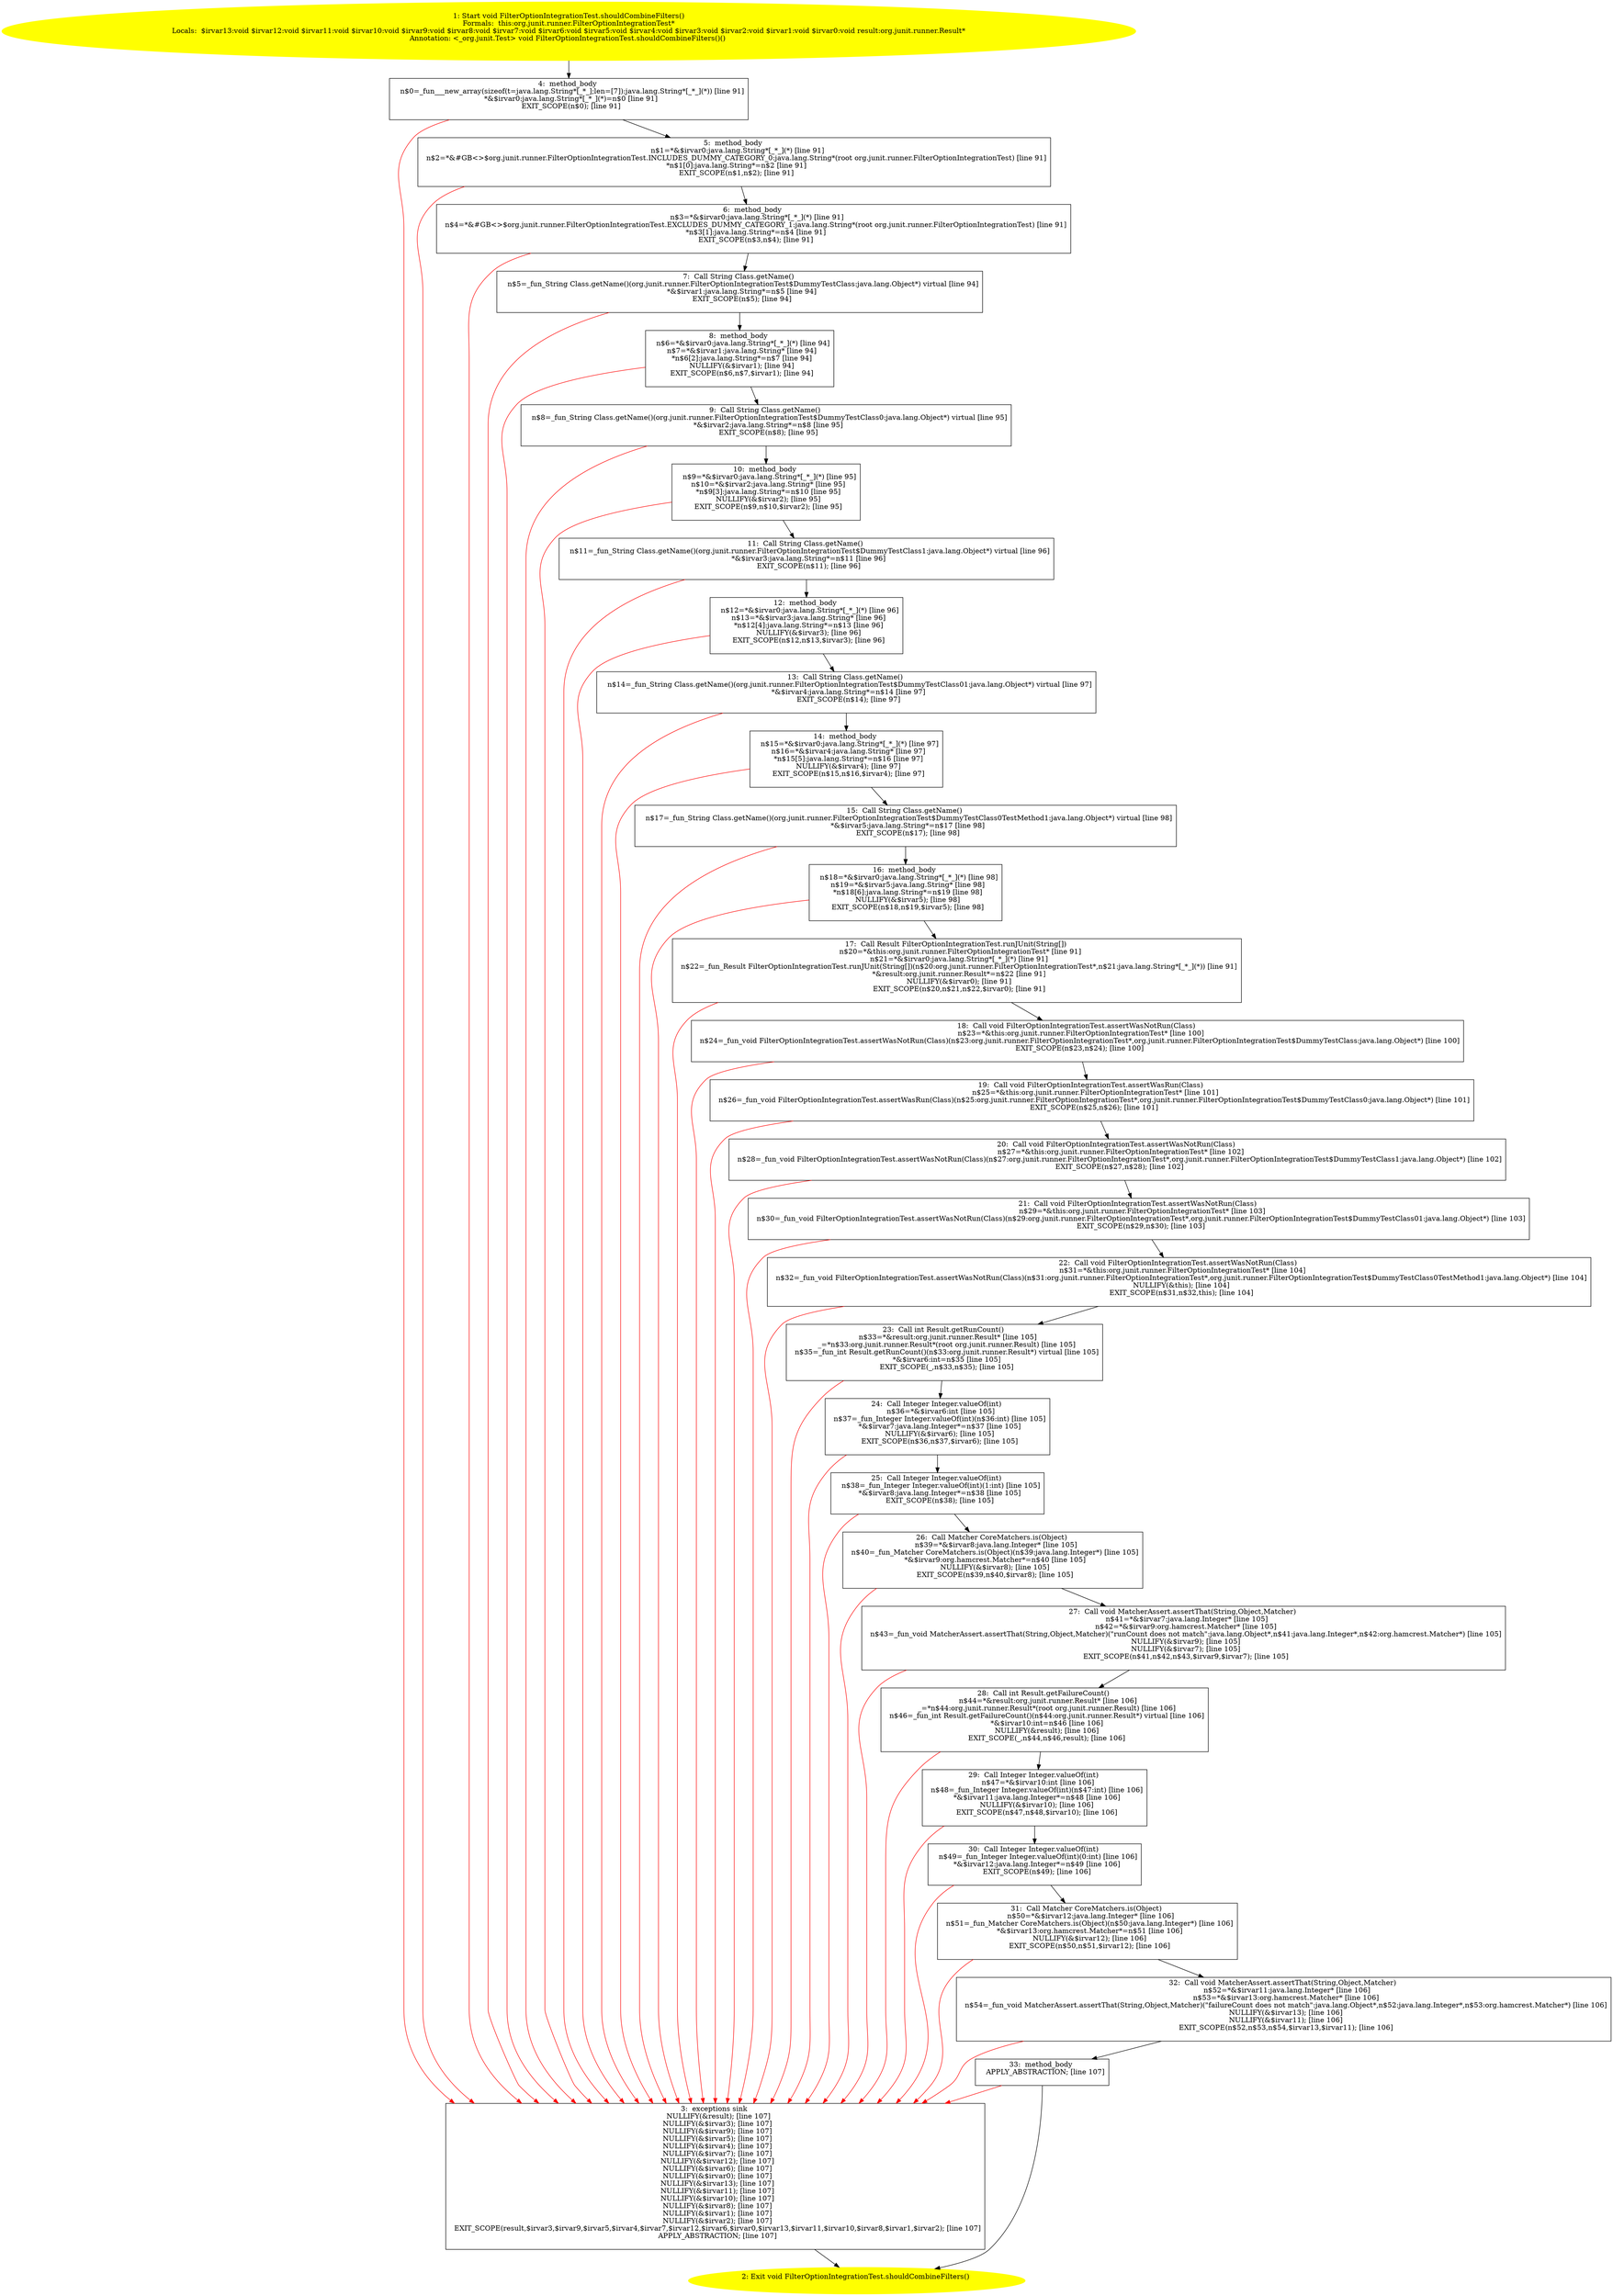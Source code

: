 /* @generated */
digraph cfg {
"org.junit.runner.FilterOptionIntegrationTest.shouldCombineFilters():void.c311aca944e5b444bef8ca5c9eb15876_1" [label="1: Start void FilterOptionIntegrationTest.shouldCombineFilters()\nFormals:  this:org.junit.runner.FilterOptionIntegrationTest*\nLocals:  $irvar13:void $irvar12:void $irvar11:void $irvar10:void $irvar9:void $irvar8:void $irvar7:void $irvar6:void $irvar5:void $irvar4:void $irvar3:void $irvar2:void $irvar1:void $irvar0:void result:org.junit.runner.Result*\nAnnotation: <_org.junit.Test> void FilterOptionIntegrationTest.shouldCombineFilters()() \n  " color=yellow style=filled]
	

	 "org.junit.runner.FilterOptionIntegrationTest.shouldCombineFilters():void.c311aca944e5b444bef8ca5c9eb15876_1" -> "org.junit.runner.FilterOptionIntegrationTest.shouldCombineFilters():void.c311aca944e5b444bef8ca5c9eb15876_4" ;
"org.junit.runner.FilterOptionIntegrationTest.shouldCombineFilters():void.c311aca944e5b444bef8ca5c9eb15876_2" [label="2: Exit void FilterOptionIntegrationTest.shouldCombineFilters() \n  " color=yellow style=filled]
	

"org.junit.runner.FilterOptionIntegrationTest.shouldCombineFilters():void.c311aca944e5b444bef8ca5c9eb15876_3" [label="3:  exceptions sink \n   NULLIFY(&result); [line 107]\n  NULLIFY(&$irvar3); [line 107]\n  NULLIFY(&$irvar9); [line 107]\n  NULLIFY(&$irvar5); [line 107]\n  NULLIFY(&$irvar4); [line 107]\n  NULLIFY(&$irvar7); [line 107]\n  NULLIFY(&$irvar12); [line 107]\n  NULLIFY(&$irvar6); [line 107]\n  NULLIFY(&$irvar0); [line 107]\n  NULLIFY(&$irvar13); [line 107]\n  NULLIFY(&$irvar11); [line 107]\n  NULLIFY(&$irvar10); [line 107]\n  NULLIFY(&$irvar8); [line 107]\n  NULLIFY(&$irvar1); [line 107]\n  NULLIFY(&$irvar2); [line 107]\n  EXIT_SCOPE(result,$irvar3,$irvar9,$irvar5,$irvar4,$irvar7,$irvar12,$irvar6,$irvar0,$irvar13,$irvar11,$irvar10,$irvar8,$irvar1,$irvar2); [line 107]\n  APPLY_ABSTRACTION; [line 107]\n " shape="box"]
	

	 "org.junit.runner.FilterOptionIntegrationTest.shouldCombineFilters():void.c311aca944e5b444bef8ca5c9eb15876_3" -> "org.junit.runner.FilterOptionIntegrationTest.shouldCombineFilters():void.c311aca944e5b444bef8ca5c9eb15876_2" ;
"org.junit.runner.FilterOptionIntegrationTest.shouldCombineFilters():void.c311aca944e5b444bef8ca5c9eb15876_4" [label="4:  method_body \n   n$0=_fun___new_array(sizeof(t=java.lang.String*[_*_];len=[7]):java.lang.String*[_*_](*)) [line 91]\n  *&$irvar0:java.lang.String*[_*_](*)=n$0 [line 91]\n  EXIT_SCOPE(n$0); [line 91]\n " shape="box"]
	

	 "org.junit.runner.FilterOptionIntegrationTest.shouldCombineFilters():void.c311aca944e5b444bef8ca5c9eb15876_4" -> "org.junit.runner.FilterOptionIntegrationTest.shouldCombineFilters():void.c311aca944e5b444bef8ca5c9eb15876_5" ;
	 "org.junit.runner.FilterOptionIntegrationTest.shouldCombineFilters():void.c311aca944e5b444bef8ca5c9eb15876_4" -> "org.junit.runner.FilterOptionIntegrationTest.shouldCombineFilters():void.c311aca944e5b444bef8ca5c9eb15876_3" [color="red" ];
"org.junit.runner.FilterOptionIntegrationTest.shouldCombineFilters():void.c311aca944e5b444bef8ca5c9eb15876_5" [label="5:  method_body \n   n$1=*&$irvar0:java.lang.String*[_*_](*) [line 91]\n  n$2=*&#GB<>$org.junit.runner.FilterOptionIntegrationTest.INCLUDES_DUMMY_CATEGORY_0:java.lang.String*(root org.junit.runner.FilterOptionIntegrationTest) [line 91]\n  *n$1[0]:java.lang.String*=n$2 [line 91]\n  EXIT_SCOPE(n$1,n$2); [line 91]\n " shape="box"]
	

	 "org.junit.runner.FilterOptionIntegrationTest.shouldCombineFilters():void.c311aca944e5b444bef8ca5c9eb15876_5" -> "org.junit.runner.FilterOptionIntegrationTest.shouldCombineFilters():void.c311aca944e5b444bef8ca5c9eb15876_6" ;
	 "org.junit.runner.FilterOptionIntegrationTest.shouldCombineFilters():void.c311aca944e5b444bef8ca5c9eb15876_5" -> "org.junit.runner.FilterOptionIntegrationTest.shouldCombineFilters():void.c311aca944e5b444bef8ca5c9eb15876_3" [color="red" ];
"org.junit.runner.FilterOptionIntegrationTest.shouldCombineFilters():void.c311aca944e5b444bef8ca5c9eb15876_6" [label="6:  method_body \n   n$3=*&$irvar0:java.lang.String*[_*_](*) [line 91]\n  n$4=*&#GB<>$org.junit.runner.FilterOptionIntegrationTest.EXCLUDES_DUMMY_CATEGORY_1:java.lang.String*(root org.junit.runner.FilterOptionIntegrationTest) [line 91]\n  *n$3[1]:java.lang.String*=n$4 [line 91]\n  EXIT_SCOPE(n$3,n$4); [line 91]\n " shape="box"]
	

	 "org.junit.runner.FilterOptionIntegrationTest.shouldCombineFilters():void.c311aca944e5b444bef8ca5c9eb15876_6" -> "org.junit.runner.FilterOptionIntegrationTest.shouldCombineFilters():void.c311aca944e5b444bef8ca5c9eb15876_7" ;
	 "org.junit.runner.FilterOptionIntegrationTest.shouldCombineFilters():void.c311aca944e5b444bef8ca5c9eb15876_6" -> "org.junit.runner.FilterOptionIntegrationTest.shouldCombineFilters():void.c311aca944e5b444bef8ca5c9eb15876_3" [color="red" ];
"org.junit.runner.FilterOptionIntegrationTest.shouldCombineFilters():void.c311aca944e5b444bef8ca5c9eb15876_7" [label="7:  Call String Class.getName() \n   n$5=_fun_String Class.getName()(org.junit.runner.FilterOptionIntegrationTest$DummyTestClass:java.lang.Object*) virtual [line 94]\n  *&$irvar1:java.lang.String*=n$5 [line 94]\n  EXIT_SCOPE(n$5); [line 94]\n " shape="box"]
	

	 "org.junit.runner.FilterOptionIntegrationTest.shouldCombineFilters():void.c311aca944e5b444bef8ca5c9eb15876_7" -> "org.junit.runner.FilterOptionIntegrationTest.shouldCombineFilters():void.c311aca944e5b444bef8ca5c9eb15876_8" ;
	 "org.junit.runner.FilterOptionIntegrationTest.shouldCombineFilters():void.c311aca944e5b444bef8ca5c9eb15876_7" -> "org.junit.runner.FilterOptionIntegrationTest.shouldCombineFilters():void.c311aca944e5b444bef8ca5c9eb15876_3" [color="red" ];
"org.junit.runner.FilterOptionIntegrationTest.shouldCombineFilters():void.c311aca944e5b444bef8ca5c9eb15876_8" [label="8:  method_body \n   n$6=*&$irvar0:java.lang.String*[_*_](*) [line 94]\n  n$7=*&$irvar1:java.lang.String* [line 94]\n  *n$6[2]:java.lang.String*=n$7 [line 94]\n  NULLIFY(&$irvar1); [line 94]\n  EXIT_SCOPE(n$6,n$7,$irvar1); [line 94]\n " shape="box"]
	

	 "org.junit.runner.FilterOptionIntegrationTest.shouldCombineFilters():void.c311aca944e5b444bef8ca5c9eb15876_8" -> "org.junit.runner.FilterOptionIntegrationTest.shouldCombineFilters():void.c311aca944e5b444bef8ca5c9eb15876_9" ;
	 "org.junit.runner.FilterOptionIntegrationTest.shouldCombineFilters():void.c311aca944e5b444bef8ca5c9eb15876_8" -> "org.junit.runner.FilterOptionIntegrationTest.shouldCombineFilters():void.c311aca944e5b444bef8ca5c9eb15876_3" [color="red" ];
"org.junit.runner.FilterOptionIntegrationTest.shouldCombineFilters():void.c311aca944e5b444bef8ca5c9eb15876_9" [label="9:  Call String Class.getName() \n   n$8=_fun_String Class.getName()(org.junit.runner.FilterOptionIntegrationTest$DummyTestClass0:java.lang.Object*) virtual [line 95]\n  *&$irvar2:java.lang.String*=n$8 [line 95]\n  EXIT_SCOPE(n$8); [line 95]\n " shape="box"]
	

	 "org.junit.runner.FilterOptionIntegrationTest.shouldCombineFilters():void.c311aca944e5b444bef8ca5c9eb15876_9" -> "org.junit.runner.FilterOptionIntegrationTest.shouldCombineFilters():void.c311aca944e5b444bef8ca5c9eb15876_10" ;
	 "org.junit.runner.FilterOptionIntegrationTest.shouldCombineFilters():void.c311aca944e5b444bef8ca5c9eb15876_9" -> "org.junit.runner.FilterOptionIntegrationTest.shouldCombineFilters():void.c311aca944e5b444bef8ca5c9eb15876_3" [color="red" ];
"org.junit.runner.FilterOptionIntegrationTest.shouldCombineFilters():void.c311aca944e5b444bef8ca5c9eb15876_10" [label="10:  method_body \n   n$9=*&$irvar0:java.lang.String*[_*_](*) [line 95]\n  n$10=*&$irvar2:java.lang.String* [line 95]\n  *n$9[3]:java.lang.String*=n$10 [line 95]\n  NULLIFY(&$irvar2); [line 95]\n  EXIT_SCOPE(n$9,n$10,$irvar2); [line 95]\n " shape="box"]
	

	 "org.junit.runner.FilterOptionIntegrationTest.shouldCombineFilters():void.c311aca944e5b444bef8ca5c9eb15876_10" -> "org.junit.runner.FilterOptionIntegrationTest.shouldCombineFilters():void.c311aca944e5b444bef8ca5c9eb15876_11" ;
	 "org.junit.runner.FilterOptionIntegrationTest.shouldCombineFilters():void.c311aca944e5b444bef8ca5c9eb15876_10" -> "org.junit.runner.FilterOptionIntegrationTest.shouldCombineFilters():void.c311aca944e5b444bef8ca5c9eb15876_3" [color="red" ];
"org.junit.runner.FilterOptionIntegrationTest.shouldCombineFilters():void.c311aca944e5b444bef8ca5c9eb15876_11" [label="11:  Call String Class.getName() \n   n$11=_fun_String Class.getName()(org.junit.runner.FilterOptionIntegrationTest$DummyTestClass1:java.lang.Object*) virtual [line 96]\n  *&$irvar3:java.lang.String*=n$11 [line 96]\n  EXIT_SCOPE(n$11); [line 96]\n " shape="box"]
	

	 "org.junit.runner.FilterOptionIntegrationTest.shouldCombineFilters():void.c311aca944e5b444bef8ca5c9eb15876_11" -> "org.junit.runner.FilterOptionIntegrationTest.shouldCombineFilters():void.c311aca944e5b444bef8ca5c9eb15876_12" ;
	 "org.junit.runner.FilterOptionIntegrationTest.shouldCombineFilters():void.c311aca944e5b444bef8ca5c9eb15876_11" -> "org.junit.runner.FilterOptionIntegrationTest.shouldCombineFilters():void.c311aca944e5b444bef8ca5c9eb15876_3" [color="red" ];
"org.junit.runner.FilterOptionIntegrationTest.shouldCombineFilters():void.c311aca944e5b444bef8ca5c9eb15876_12" [label="12:  method_body \n   n$12=*&$irvar0:java.lang.String*[_*_](*) [line 96]\n  n$13=*&$irvar3:java.lang.String* [line 96]\n  *n$12[4]:java.lang.String*=n$13 [line 96]\n  NULLIFY(&$irvar3); [line 96]\n  EXIT_SCOPE(n$12,n$13,$irvar3); [line 96]\n " shape="box"]
	

	 "org.junit.runner.FilterOptionIntegrationTest.shouldCombineFilters():void.c311aca944e5b444bef8ca5c9eb15876_12" -> "org.junit.runner.FilterOptionIntegrationTest.shouldCombineFilters():void.c311aca944e5b444bef8ca5c9eb15876_13" ;
	 "org.junit.runner.FilterOptionIntegrationTest.shouldCombineFilters():void.c311aca944e5b444bef8ca5c9eb15876_12" -> "org.junit.runner.FilterOptionIntegrationTest.shouldCombineFilters():void.c311aca944e5b444bef8ca5c9eb15876_3" [color="red" ];
"org.junit.runner.FilterOptionIntegrationTest.shouldCombineFilters():void.c311aca944e5b444bef8ca5c9eb15876_13" [label="13:  Call String Class.getName() \n   n$14=_fun_String Class.getName()(org.junit.runner.FilterOptionIntegrationTest$DummyTestClass01:java.lang.Object*) virtual [line 97]\n  *&$irvar4:java.lang.String*=n$14 [line 97]\n  EXIT_SCOPE(n$14); [line 97]\n " shape="box"]
	

	 "org.junit.runner.FilterOptionIntegrationTest.shouldCombineFilters():void.c311aca944e5b444bef8ca5c9eb15876_13" -> "org.junit.runner.FilterOptionIntegrationTest.shouldCombineFilters():void.c311aca944e5b444bef8ca5c9eb15876_14" ;
	 "org.junit.runner.FilterOptionIntegrationTest.shouldCombineFilters():void.c311aca944e5b444bef8ca5c9eb15876_13" -> "org.junit.runner.FilterOptionIntegrationTest.shouldCombineFilters():void.c311aca944e5b444bef8ca5c9eb15876_3" [color="red" ];
"org.junit.runner.FilterOptionIntegrationTest.shouldCombineFilters():void.c311aca944e5b444bef8ca5c9eb15876_14" [label="14:  method_body \n   n$15=*&$irvar0:java.lang.String*[_*_](*) [line 97]\n  n$16=*&$irvar4:java.lang.String* [line 97]\n  *n$15[5]:java.lang.String*=n$16 [line 97]\n  NULLIFY(&$irvar4); [line 97]\n  EXIT_SCOPE(n$15,n$16,$irvar4); [line 97]\n " shape="box"]
	

	 "org.junit.runner.FilterOptionIntegrationTest.shouldCombineFilters():void.c311aca944e5b444bef8ca5c9eb15876_14" -> "org.junit.runner.FilterOptionIntegrationTest.shouldCombineFilters():void.c311aca944e5b444bef8ca5c9eb15876_15" ;
	 "org.junit.runner.FilterOptionIntegrationTest.shouldCombineFilters():void.c311aca944e5b444bef8ca5c9eb15876_14" -> "org.junit.runner.FilterOptionIntegrationTest.shouldCombineFilters():void.c311aca944e5b444bef8ca5c9eb15876_3" [color="red" ];
"org.junit.runner.FilterOptionIntegrationTest.shouldCombineFilters():void.c311aca944e5b444bef8ca5c9eb15876_15" [label="15:  Call String Class.getName() \n   n$17=_fun_String Class.getName()(org.junit.runner.FilterOptionIntegrationTest$DummyTestClass0TestMethod1:java.lang.Object*) virtual [line 98]\n  *&$irvar5:java.lang.String*=n$17 [line 98]\n  EXIT_SCOPE(n$17); [line 98]\n " shape="box"]
	

	 "org.junit.runner.FilterOptionIntegrationTest.shouldCombineFilters():void.c311aca944e5b444bef8ca5c9eb15876_15" -> "org.junit.runner.FilterOptionIntegrationTest.shouldCombineFilters():void.c311aca944e5b444bef8ca5c9eb15876_16" ;
	 "org.junit.runner.FilterOptionIntegrationTest.shouldCombineFilters():void.c311aca944e5b444bef8ca5c9eb15876_15" -> "org.junit.runner.FilterOptionIntegrationTest.shouldCombineFilters():void.c311aca944e5b444bef8ca5c9eb15876_3" [color="red" ];
"org.junit.runner.FilterOptionIntegrationTest.shouldCombineFilters():void.c311aca944e5b444bef8ca5c9eb15876_16" [label="16:  method_body \n   n$18=*&$irvar0:java.lang.String*[_*_](*) [line 98]\n  n$19=*&$irvar5:java.lang.String* [line 98]\n  *n$18[6]:java.lang.String*=n$19 [line 98]\n  NULLIFY(&$irvar5); [line 98]\n  EXIT_SCOPE(n$18,n$19,$irvar5); [line 98]\n " shape="box"]
	

	 "org.junit.runner.FilterOptionIntegrationTest.shouldCombineFilters():void.c311aca944e5b444bef8ca5c9eb15876_16" -> "org.junit.runner.FilterOptionIntegrationTest.shouldCombineFilters():void.c311aca944e5b444bef8ca5c9eb15876_17" ;
	 "org.junit.runner.FilterOptionIntegrationTest.shouldCombineFilters():void.c311aca944e5b444bef8ca5c9eb15876_16" -> "org.junit.runner.FilterOptionIntegrationTest.shouldCombineFilters():void.c311aca944e5b444bef8ca5c9eb15876_3" [color="red" ];
"org.junit.runner.FilterOptionIntegrationTest.shouldCombineFilters():void.c311aca944e5b444bef8ca5c9eb15876_17" [label="17:  Call Result FilterOptionIntegrationTest.runJUnit(String[]) \n   n$20=*&this:org.junit.runner.FilterOptionIntegrationTest* [line 91]\n  n$21=*&$irvar0:java.lang.String*[_*_](*) [line 91]\n  n$22=_fun_Result FilterOptionIntegrationTest.runJUnit(String[])(n$20:org.junit.runner.FilterOptionIntegrationTest*,n$21:java.lang.String*[_*_](*)) [line 91]\n  *&result:org.junit.runner.Result*=n$22 [line 91]\n  NULLIFY(&$irvar0); [line 91]\n  EXIT_SCOPE(n$20,n$21,n$22,$irvar0); [line 91]\n " shape="box"]
	

	 "org.junit.runner.FilterOptionIntegrationTest.shouldCombineFilters():void.c311aca944e5b444bef8ca5c9eb15876_17" -> "org.junit.runner.FilterOptionIntegrationTest.shouldCombineFilters():void.c311aca944e5b444bef8ca5c9eb15876_18" ;
	 "org.junit.runner.FilterOptionIntegrationTest.shouldCombineFilters():void.c311aca944e5b444bef8ca5c9eb15876_17" -> "org.junit.runner.FilterOptionIntegrationTest.shouldCombineFilters():void.c311aca944e5b444bef8ca5c9eb15876_3" [color="red" ];
"org.junit.runner.FilterOptionIntegrationTest.shouldCombineFilters():void.c311aca944e5b444bef8ca5c9eb15876_18" [label="18:  Call void FilterOptionIntegrationTest.assertWasNotRun(Class) \n   n$23=*&this:org.junit.runner.FilterOptionIntegrationTest* [line 100]\n  n$24=_fun_void FilterOptionIntegrationTest.assertWasNotRun(Class)(n$23:org.junit.runner.FilterOptionIntegrationTest*,org.junit.runner.FilterOptionIntegrationTest$DummyTestClass:java.lang.Object*) [line 100]\n  EXIT_SCOPE(n$23,n$24); [line 100]\n " shape="box"]
	

	 "org.junit.runner.FilterOptionIntegrationTest.shouldCombineFilters():void.c311aca944e5b444bef8ca5c9eb15876_18" -> "org.junit.runner.FilterOptionIntegrationTest.shouldCombineFilters():void.c311aca944e5b444bef8ca5c9eb15876_19" ;
	 "org.junit.runner.FilterOptionIntegrationTest.shouldCombineFilters():void.c311aca944e5b444bef8ca5c9eb15876_18" -> "org.junit.runner.FilterOptionIntegrationTest.shouldCombineFilters():void.c311aca944e5b444bef8ca5c9eb15876_3" [color="red" ];
"org.junit.runner.FilterOptionIntegrationTest.shouldCombineFilters():void.c311aca944e5b444bef8ca5c9eb15876_19" [label="19:  Call void FilterOptionIntegrationTest.assertWasRun(Class) \n   n$25=*&this:org.junit.runner.FilterOptionIntegrationTest* [line 101]\n  n$26=_fun_void FilterOptionIntegrationTest.assertWasRun(Class)(n$25:org.junit.runner.FilterOptionIntegrationTest*,org.junit.runner.FilterOptionIntegrationTest$DummyTestClass0:java.lang.Object*) [line 101]\n  EXIT_SCOPE(n$25,n$26); [line 101]\n " shape="box"]
	

	 "org.junit.runner.FilterOptionIntegrationTest.shouldCombineFilters():void.c311aca944e5b444bef8ca5c9eb15876_19" -> "org.junit.runner.FilterOptionIntegrationTest.shouldCombineFilters():void.c311aca944e5b444bef8ca5c9eb15876_20" ;
	 "org.junit.runner.FilterOptionIntegrationTest.shouldCombineFilters():void.c311aca944e5b444bef8ca5c9eb15876_19" -> "org.junit.runner.FilterOptionIntegrationTest.shouldCombineFilters():void.c311aca944e5b444bef8ca5c9eb15876_3" [color="red" ];
"org.junit.runner.FilterOptionIntegrationTest.shouldCombineFilters():void.c311aca944e5b444bef8ca5c9eb15876_20" [label="20:  Call void FilterOptionIntegrationTest.assertWasNotRun(Class) \n   n$27=*&this:org.junit.runner.FilterOptionIntegrationTest* [line 102]\n  n$28=_fun_void FilterOptionIntegrationTest.assertWasNotRun(Class)(n$27:org.junit.runner.FilterOptionIntegrationTest*,org.junit.runner.FilterOptionIntegrationTest$DummyTestClass1:java.lang.Object*) [line 102]\n  EXIT_SCOPE(n$27,n$28); [line 102]\n " shape="box"]
	

	 "org.junit.runner.FilterOptionIntegrationTest.shouldCombineFilters():void.c311aca944e5b444bef8ca5c9eb15876_20" -> "org.junit.runner.FilterOptionIntegrationTest.shouldCombineFilters():void.c311aca944e5b444bef8ca5c9eb15876_21" ;
	 "org.junit.runner.FilterOptionIntegrationTest.shouldCombineFilters():void.c311aca944e5b444bef8ca5c9eb15876_20" -> "org.junit.runner.FilterOptionIntegrationTest.shouldCombineFilters():void.c311aca944e5b444bef8ca5c9eb15876_3" [color="red" ];
"org.junit.runner.FilterOptionIntegrationTest.shouldCombineFilters():void.c311aca944e5b444bef8ca5c9eb15876_21" [label="21:  Call void FilterOptionIntegrationTest.assertWasNotRun(Class) \n   n$29=*&this:org.junit.runner.FilterOptionIntegrationTest* [line 103]\n  n$30=_fun_void FilterOptionIntegrationTest.assertWasNotRun(Class)(n$29:org.junit.runner.FilterOptionIntegrationTest*,org.junit.runner.FilterOptionIntegrationTest$DummyTestClass01:java.lang.Object*) [line 103]\n  EXIT_SCOPE(n$29,n$30); [line 103]\n " shape="box"]
	

	 "org.junit.runner.FilterOptionIntegrationTest.shouldCombineFilters():void.c311aca944e5b444bef8ca5c9eb15876_21" -> "org.junit.runner.FilterOptionIntegrationTest.shouldCombineFilters():void.c311aca944e5b444bef8ca5c9eb15876_22" ;
	 "org.junit.runner.FilterOptionIntegrationTest.shouldCombineFilters():void.c311aca944e5b444bef8ca5c9eb15876_21" -> "org.junit.runner.FilterOptionIntegrationTest.shouldCombineFilters():void.c311aca944e5b444bef8ca5c9eb15876_3" [color="red" ];
"org.junit.runner.FilterOptionIntegrationTest.shouldCombineFilters():void.c311aca944e5b444bef8ca5c9eb15876_22" [label="22:  Call void FilterOptionIntegrationTest.assertWasNotRun(Class) \n   n$31=*&this:org.junit.runner.FilterOptionIntegrationTest* [line 104]\n  n$32=_fun_void FilterOptionIntegrationTest.assertWasNotRun(Class)(n$31:org.junit.runner.FilterOptionIntegrationTest*,org.junit.runner.FilterOptionIntegrationTest$DummyTestClass0TestMethod1:java.lang.Object*) [line 104]\n  NULLIFY(&this); [line 104]\n  EXIT_SCOPE(n$31,n$32,this); [line 104]\n " shape="box"]
	

	 "org.junit.runner.FilterOptionIntegrationTest.shouldCombineFilters():void.c311aca944e5b444bef8ca5c9eb15876_22" -> "org.junit.runner.FilterOptionIntegrationTest.shouldCombineFilters():void.c311aca944e5b444bef8ca5c9eb15876_23" ;
	 "org.junit.runner.FilterOptionIntegrationTest.shouldCombineFilters():void.c311aca944e5b444bef8ca5c9eb15876_22" -> "org.junit.runner.FilterOptionIntegrationTest.shouldCombineFilters():void.c311aca944e5b444bef8ca5c9eb15876_3" [color="red" ];
"org.junit.runner.FilterOptionIntegrationTest.shouldCombineFilters():void.c311aca944e5b444bef8ca5c9eb15876_23" [label="23:  Call int Result.getRunCount() \n   n$33=*&result:org.junit.runner.Result* [line 105]\n  _=*n$33:org.junit.runner.Result*(root org.junit.runner.Result) [line 105]\n  n$35=_fun_int Result.getRunCount()(n$33:org.junit.runner.Result*) virtual [line 105]\n  *&$irvar6:int=n$35 [line 105]\n  EXIT_SCOPE(_,n$33,n$35); [line 105]\n " shape="box"]
	

	 "org.junit.runner.FilterOptionIntegrationTest.shouldCombineFilters():void.c311aca944e5b444bef8ca5c9eb15876_23" -> "org.junit.runner.FilterOptionIntegrationTest.shouldCombineFilters():void.c311aca944e5b444bef8ca5c9eb15876_24" ;
	 "org.junit.runner.FilterOptionIntegrationTest.shouldCombineFilters():void.c311aca944e5b444bef8ca5c9eb15876_23" -> "org.junit.runner.FilterOptionIntegrationTest.shouldCombineFilters():void.c311aca944e5b444bef8ca5c9eb15876_3" [color="red" ];
"org.junit.runner.FilterOptionIntegrationTest.shouldCombineFilters():void.c311aca944e5b444bef8ca5c9eb15876_24" [label="24:  Call Integer Integer.valueOf(int) \n   n$36=*&$irvar6:int [line 105]\n  n$37=_fun_Integer Integer.valueOf(int)(n$36:int) [line 105]\n  *&$irvar7:java.lang.Integer*=n$37 [line 105]\n  NULLIFY(&$irvar6); [line 105]\n  EXIT_SCOPE(n$36,n$37,$irvar6); [line 105]\n " shape="box"]
	

	 "org.junit.runner.FilterOptionIntegrationTest.shouldCombineFilters():void.c311aca944e5b444bef8ca5c9eb15876_24" -> "org.junit.runner.FilterOptionIntegrationTest.shouldCombineFilters():void.c311aca944e5b444bef8ca5c9eb15876_25" ;
	 "org.junit.runner.FilterOptionIntegrationTest.shouldCombineFilters():void.c311aca944e5b444bef8ca5c9eb15876_24" -> "org.junit.runner.FilterOptionIntegrationTest.shouldCombineFilters():void.c311aca944e5b444bef8ca5c9eb15876_3" [color="red" ];
"org.junit.runner.FilterOptionIntegrationTest.shouldCombineFilters():void.c311aca944e5b444bef8ca5c9eb15876_25" [label="25:  Call Integer Integer.valueOf(int) \n   n$38=_fun_Integer Integer.valueOf(int)(1:int) [line 105]\n  *&$irvar8:java.lang.Integer*=n$38 [line 105]\n  EXIT_SCOPE(n$38); [line 105]\n " shape="box"]
	

	 "org.junit.runner.FilterOptionIntegrationTest.shouldCombineFilters():void.c311aca944e5b444bef8ca5c9eb15876_25" -> "org.junit.runner.FilterOptionIntegrationTest.shouldCombineFilters():void.c311aca944e5b444bef8ca5c9eb15876_26" ;
	 "org.junit.runner.FilterOptionIntegrationTest.shouldCombineFilters():void.c311aca944e5b444bef8ca5c9eb15876_25" -> "org.junit.runner.FilterOptionIntegrationTest.shouldCombineFilters():void.c311aca944e5b444bef8ca5c9eb15876_3" [color="red" ];
"org.junit.runner.FilterOptionIntegrationTest.shouldCombineFilters():void.c311aca944e5b444bef8ca5c9eb15876_26" [label="26:  Call Matcher CoreMatchers.is(Object) \n   n$39=*&$irvar8:java.lang.Integer* [line 105]\n  n$40=_fun_Matcher CoreMatchers.is(Object)(n$39:java.lang.Integer*) [line 105]\n  *&$irvar9:org.hamcrest.Matcher*=n$40 [line 105]\n  NULLIFY(&$irvar8); [line 105]\n  EXIT_SCOPE(n$39,n$40,$irvar8); [line 105]\n " shape="box"]
	

	 "org.junit.runner.FilterOptionIntegrationTest.shouldCombineFilters():void.c311aca944e5b444bef8ca5c9eb15876_26" -> "org.junit.runner.FilterOptionIntegrationTest.shouldCombineFilters():void.c311aca944e5b444bef8ca5c9eb15876_27" ;
	 "org.junit.runner.FilterOptionIntegrationTest.shouldCombineFilters():void.c311aca944e5b444bef8ca5c9eb15876_26" -> "org.junit.runner.FilterOptionIntegrationTest.shouldCombineFilters():void.c311aca944e5b444bef8ca5c9eb15876_3" [color="red" ];
"org.junit.runner.FilterOptionIntegrationTest.shouldCombineFilters():void.c311aca944e5b444bef8ca5c9eb15876_27" [label="27:  Call void MatcherAssert.assertThat(String,Object,Matcher) \n   n$41=*&$irvar7:java.lang.Integer* [line 105]\n  n$42=*&$irvar9:org.hamcrest.Matcher* [line 105]\n  n$43=_fun_void MatcherAssert.assertThat(String,Object,Matcher)(\"runCount does not match\":java.lang.Object*,n$41:java.lang.Integer*,n$42:org.hamcrest.Matcher*) [line 105]\n  NULLIFY(&$irvar9); [line 105]\n  NULLIFY(&$irvar7); [line 105]\n  EXIT_SCOPE(n$41,n$42,n$43,$irvar9,$irvar7); [line 105]\n " shape="box"]
	

	 "org.junit.runner.FilterOptionIntegrationTest.shouldCombineFilters():void.c311aca944e5b444bef8ca5c9eb15876_27" -> "org.junit.runner.FilterOptionIntegrationTest.shouldCombineFilters():void.c311aca944e5b444bef8ca5c9eb15876_28" ;
	 "org.junit.runner.FilterOptionIntegrationTest.shouldCombineFilters():void.c311aca944e5b444bef8ca5c9eb15876_27" -> "org.junit.runner.FilterOptionIntegrationTest.shouldCombineFilters():void.c311aca944e5b444bef8ca5c9eb15876_3" [color="red" ];
"org.junit.runner.FilterOptionIntegrationTest.shouldCombineFilters():void.c311aca944e5b444bef8ca5c9eb15876_28" [label="28:  Call int Result.getFailureCount() \n   n$44=*&result:org.junit.runner.Result* [line 106]\n  _=*n$44:org.junit.runner.Result*(root org.junit.runner.Result) [line 106]\n  n$46=_fun_int Result.getFailureCount()(n$44:org.junit.runner.Result*) virtual [line 106]\n  *&$irvar10:int=n$46 [line 106]\n  NULLIFY(&result); [line 106]\n  EXIT_SCOPE(_,n$44,n$46,result); [line 106]\n " shape="box"]
	

	 "org.junit.runner.FilterOptionIntegrationTest.shouldCombineFilters():void.c311aca944e5b444bef8ca5c9eb15876_28" -> "org.junit.runner.FilterOptionIntegrationTest.shouldCombineFilters():void.c311aca944e5b444bef8ca5c9eb15876_29" ;
	 "org.junit.runner.FilterOptionIntegrationTest.shouldCombineFilters():void.c311aca944e5b444bef8ca5c9eb15876_28" -> "org.junit.runner.FilterOptionIntegrationTest.shouldCombineFilters():void.c311aca944e5b444bef8ca5c9eb15876_3" [color="red" ];
"org.junit.runner.FilterOptionIntegrationTest.shouldCombineFilters():void.c311aca944e5b444bef8ca5c9eb15876_29" [label="29:  Call Integer Integer.valueOf(int) \n   n$47=*&$irvar10:int [line 106]\n  n$48=_fun_Integer Integer.valueOf(int)(n$47:int) [line 106]\n  *&$irvar11:java.lang.Integer*=n$48 [line 106]\n  NULLIFY(&$irvar10); [line 106]\n  EXIT_SCOPE(n$47,n$48,$irvar10); [line 106]\n " shape="box"]
	

	 "org.junit.runner.FilterOptionIntegrationTest.shouldCombineFilters():void.c311aca944e5b444bef8ca5c9eb15876_29" -> "org.junit.runner.FilterOptionIntegrationTest.shouldCombineFilters():void.c311aca944e5b444bef8ca5c9eb15876_30" ;
	 "org.junit.runner.FilterOptionIntegrationTest.shouldCombineFilters():void.c311aca944e5b444bef8ca5c9eb15876_29" -> "org.junit.runner.FilterOptionIntegrationTest.shouldCombineFilters():void.c311aca944e5b444bef8ca5c9eb15876_3" [color="red" ];
"org.junit.runner.FilterOptionIntegrationTest.shouldCombineFilters():void.c311aca944e5b444bef8ca5c9eb15876_30" [label="30:  Call Integer Integer.valueOf(int) \n   n$49=_fun_Integer Integer.valueOf(int)(0:int) [line 106]\n  *&$irvar12:java.lang.Integer*=n$49 [line 106]\n  EXIT_SCOPE(n$49); [line 106]\n " shape="box"]
	

	 "org.junit.runner.FilterOptionIntegrationTest.shouldCombineFilters():void.c311aca944e5b444bef8ca5c9eb15876_30" -> "org.junit.runner.FilterOptionIntegrationTest.shouldCombineFilters():void.c311aca944e5b444bef8ca5c9eb15876_31" ;
	 "org.junit.runner.FilterOptionIntegrationTest.shouldCombineFilters():void.c311aca944e5b444bef8ca5c9eb15876_30" -> "org.junit.runner.FilterOptionIntegrationTest.shouldCombineFilters():void.c311aca944e5b444bef8ca5c9eb15876_3" [color="red" ];
"org.junit.runner.FilterOptionIntegrationTest.shouldCombineFilters():void.c311aca944e5b444bef8ca5c9eb15876_31" [label="31:  Call Matcher CoreMatchers.is(Object) \n   n$50=*&$irvar12:java.lang.Integer* [line 106]\n  n$51=_fun_Matcher CoreMatchers.is(Object)(n$50:java.lang.Integer*) [line 106]\n  *&$irvar13:org.hamcrest.Matcher*=n$51 [line 106]\n  NULLIFY(&$irvar12); [line 106]\n  EXIT_SCOPE(n$50,n$51,$irvar12); [line 106]\n " shape="box"]
	

	 "org.junit.runner.FilterOptionIntegrationTest.shouldCombineFilters():void.c311aca944e5b444bef8ca5c9eb15876_31" -> "org.junit.runner.FilterOptionIntegrationTest.shouldCombineFilters():void.c311aca944e5b444bef8ca5c9eb15876_32" ;
	 "org.junit.runner.FilterOptionIntegrationTest.shouldCombineFilters():void.c311aca944e5b444bef8ca5c9eb15876_31" -> "org.junit.runner.FilterOptionIntegrationTest.shouldCombineFilters():void.c311aca944e5b444bef8ca5c9eb15876_3" [color="red" ];
"org.junit.runner.FilterOptionIntegrationTest.shouldCombineFilters():void.c311aca944e5b444bef8ca5c9eb15876_32" [label="32:  Call void MatcherAssert.assertThat(String,Object,Matcher) \n   n$52=*&$irvar11:java.lang.Integer* [line 106]\n  n$53=*&$irvar13:org.hamcrest.Matcher* [line 106]\n  n$54=_fun_void MatcherAssert.assertThat(String,Object,Matcher)(\"failureCount does not match\":java.lang.Object*,n$52:java.lang.Integer*,n$53:org.hamcrest.Matcher*) [line 106]\n  NULLIFY(&$irvar13); [line 106]\n  NULLIFY(&$irvar11); [line 106]\n  EXIT_SCOPE(n$52,n$53,n$54,$irvar13,$irvar11); [line 106]\n " shape="box"]
	

	 "org.junit.runner.FilterOptionIntegrationTest.shouldCombineFilters():void.c311aca944e5b444bef8ca5c9eb15876_32" -> "org.junit.runner.FilterOptionIntegrationTest.shouldCombineFilters():void.c311aca944e5b444bef8ca5c9eb15876_33" ;
	 "org.junit.runner.FilterOptionIntegrationTest.shouldCombineFilters():void.c311aca944e5b444bef8ca5c9eb15876_32" -> "org.junit.runner.FilterOptionIntegrationTest.shouldCombineFilters():void.c311aca944e5b444bef8ca5c9eb15876_3" [color="red" ];
"org.junit.runner.FilterOptionIntegrationTest.shouldCombineFilters():void.c311aca944e5b444bef8ca5c9eb15876_33" [label="33:  method_body \n   APPLY_ABSTRACTION; [line 107]\n " shape="box"]
	

	 "org.junit.runner.FilterOptionIntegrationTest.shouldCombineFilters():void.c311aca944e5b444bef8ca5c9eb15876_33" -> "org.junit.runner.FilterOptionIntegrationTest.shouldCombineFilters():void.c311aca944e5b444bef8ca5c9eb15876_2" ;
	 "org.junit.runner.FilterOptionIntegrationTest.shouldCombineFilters():void.c311aca944e5b444bef8ca5c9eb15876_33" -> "org.junit.runner.FilterOptionIntegrationTest.shouldCombineFilters():void.c311aca944e5b444bef8ca5c9eb15876_3" [color="red" ];
}
